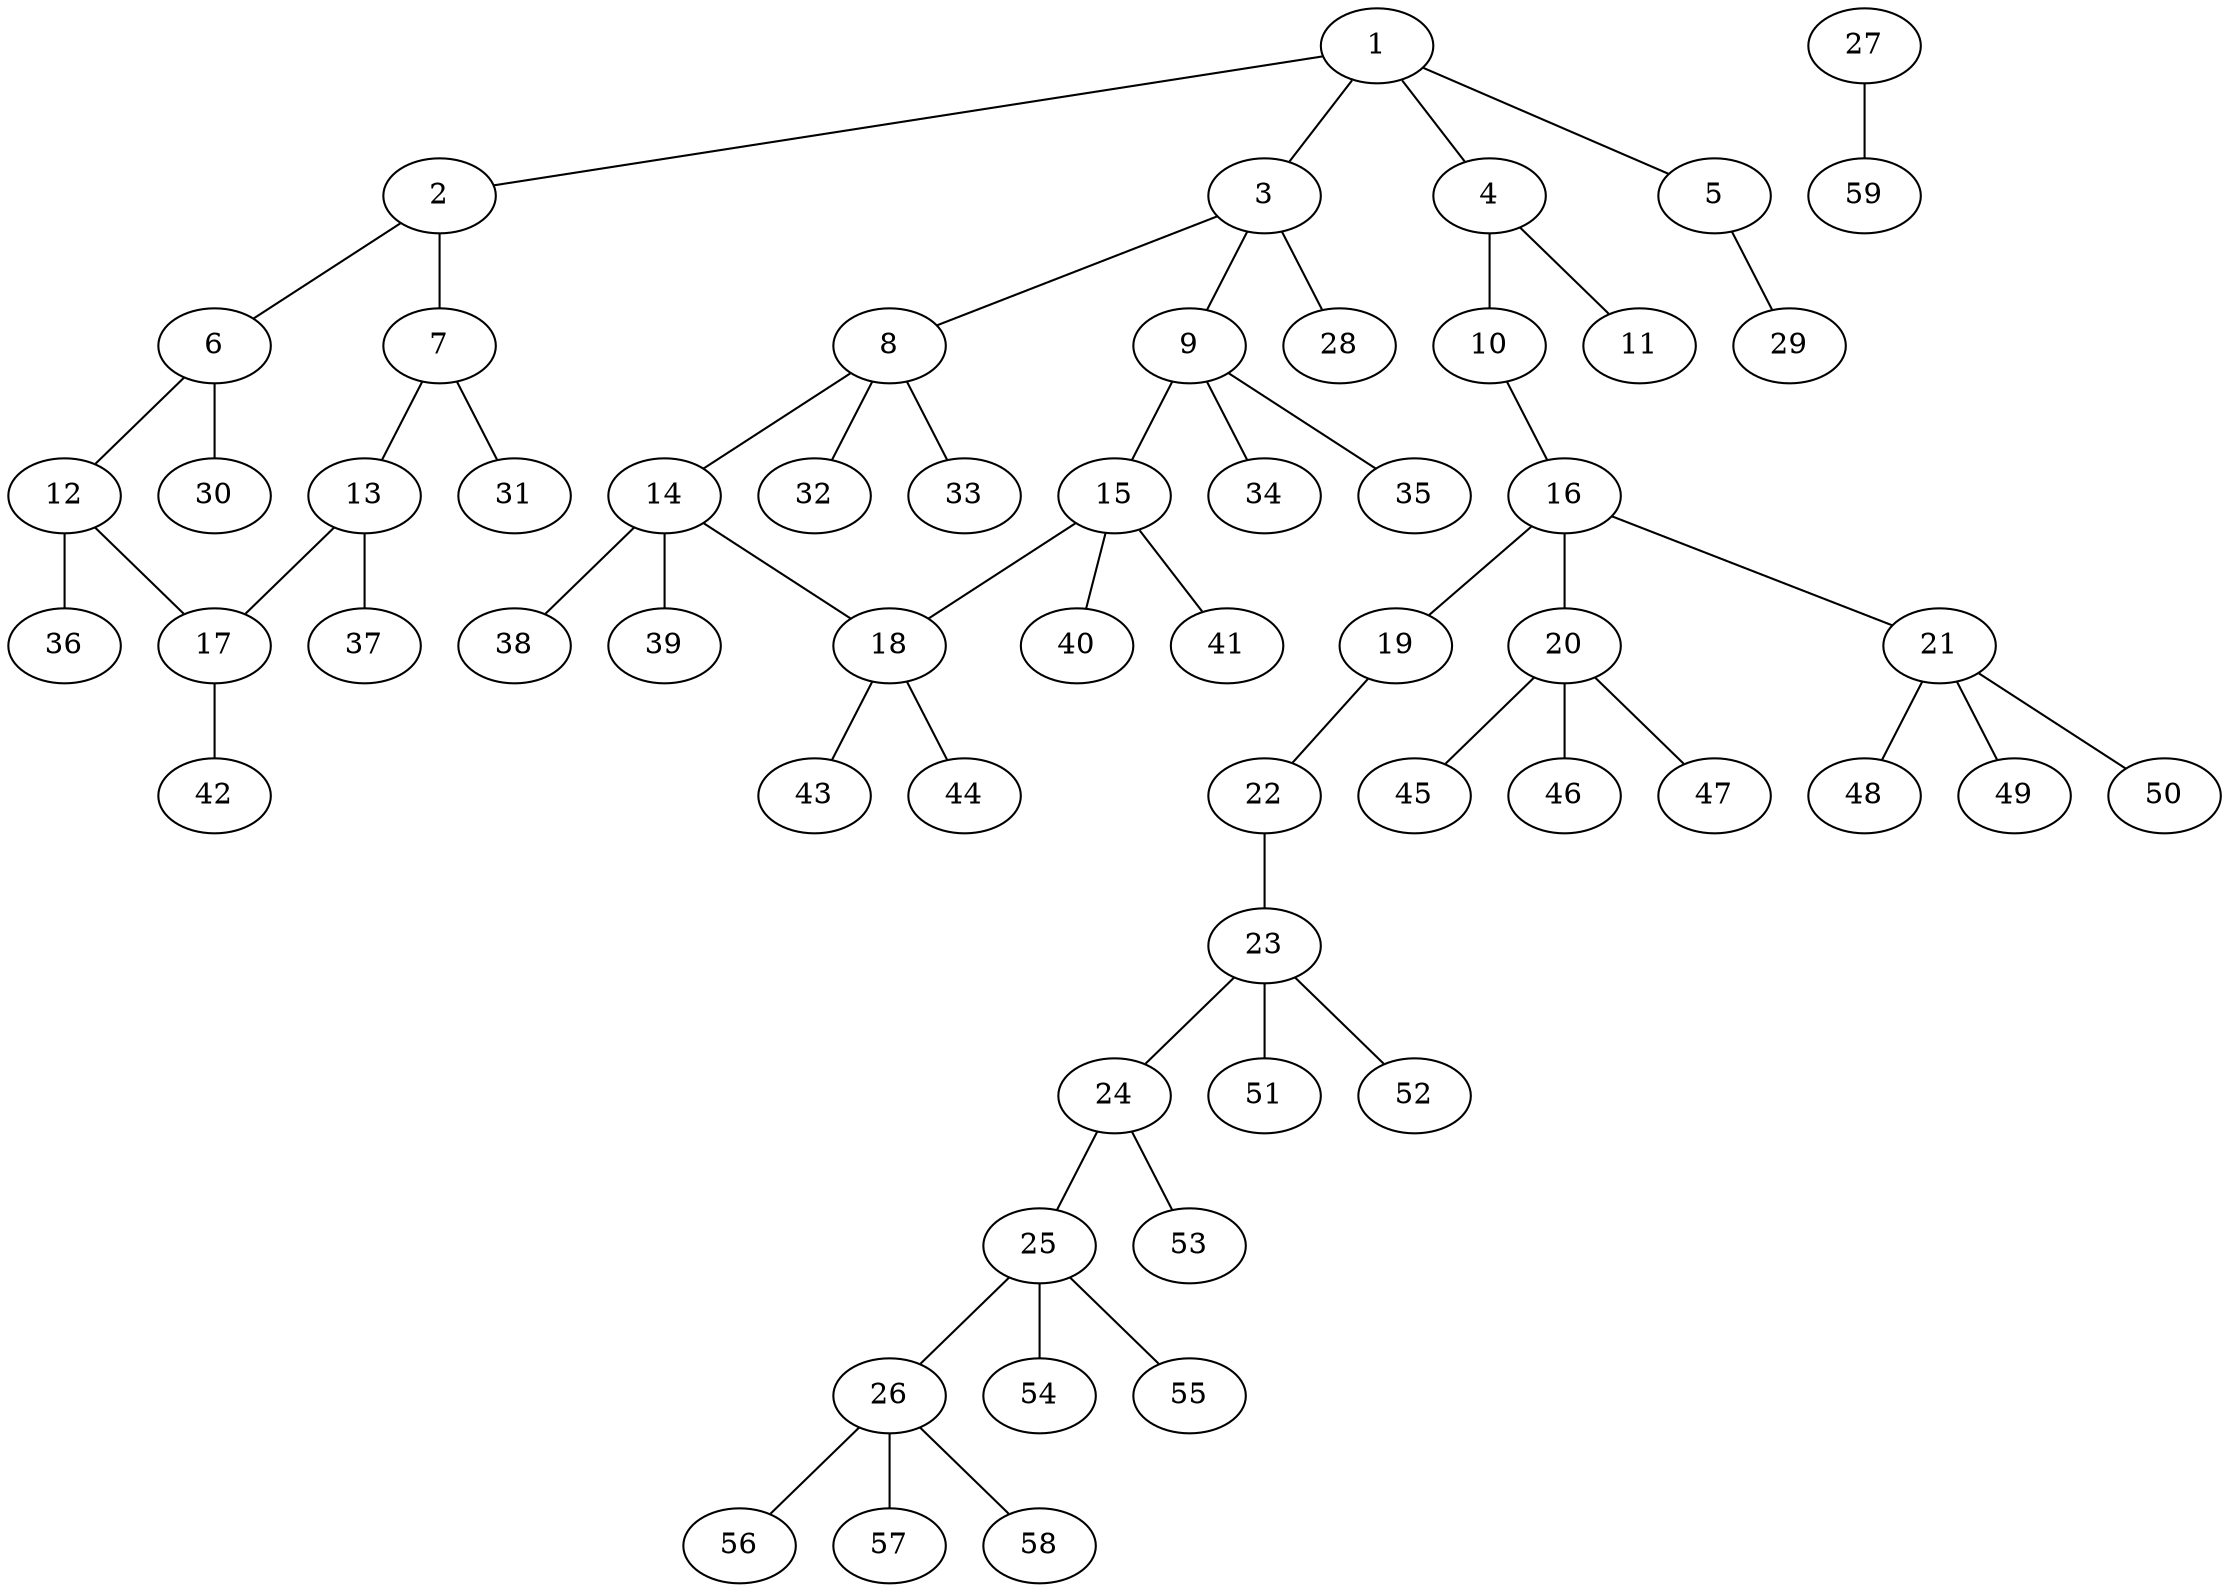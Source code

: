 graph molecule_1234 {
	1	 [chem=C];
	2	 [chem=C];
	1 -- 2	 [valence=1];
	3	 [chem=C];
	1 -- 3	 [valence=1];
	4	 [chem=C];
	1 -- 4	 [valence=1];
	5	 [chem=O];
	1 -- 5	 [valence=1];
	6	 [chem=C];
	2 -- 6	 [valence=2];
	7	 [chem=C];
	2 -- 7	 [valence=1];
	8	 [chem=C];
	3 -- 8	 [valence=1];
	9	 [chem=C];
	3 -- 9	 [valence=1];
	28	 [chem=H];
	3 -- 28	 [valence=1];
	10	 [chem=O];
	4 -- 10	 [valence=1];
	11	 [chem=O];
	4 -- 11	 [valence=2];
	29	 [chem=H];
	5 -- 29	 [valence=1];
	12	 [chem=C];
	6 -- 12	 [valence=1];
	30	 [chem=H];
	6 -- 30	 [valence=1];
	13	 [chem=C];
	7 -- 13	 [valence=2];
	31	 [chem=H];
	7 -- 31	 [valence=1];
	14	 [chem=C];
	8 -- 14	 [valence=1];
	32	 [chem=H];
	8 -- 32	 [valence=1];
	33	 [chem=H];
	8 -- 33	 [valence=1];
	15	 [chem=C];
	9 -- 15	 [valence=1];
	34	 [chem=H];
	9 -- 34	 [valence=1];
	35	 [chem=H];
	9 -- 35	 [valence=1];
	16	 [chem=C];
	10 -- 16	 [valence=1];
	17	 [chem=C];
	12 -- 17	 [valence=2];
	36	 [chem=H];
	12 -- 36	 [valence=1];
	13 -- 17	 [valence=1];
	37	 [chem=H];
	13 -- 37	 [valence=1];
	18	 [chem=C];
	14 -- 18	 [valence=1];
	38	 [chem=H];
	14 -- 38	 [valence=1];
	39	 [chem=H];
	14 -- 39	 [valence=1];
	15 -- 18	 [valence=1];
	40	 [chem=H];
	15 -- 40	 [valence=1];
	41	 [chem=H];
	15 -- 41	 [valence=1];
	19	 [chem=C];
	16 -- 19	 [valence=1];
	20	 [chem=C];
	16 -- 20	 [valence=1];
	21	 [chem=C];
	16 -- 21	 [valence=1];
	42	 [chem=H];
	17 -- 42	 [valence=1];
	43	 [chem=H];
	18 -- 43	 [valence=1];
	44	 [chem=H];
	18 -- 44	 [valence=1];
	22	 [chem=C];
	19 -- 22	 [valence=3];
	45	 [chem=H];
	20 -- 45	 [valence=1];
	46	 [chem=H];
	20 -- 46	 [valence=1];
	47	 [chem=H];
	20 -- 47	 [valence=1];
	48	 [chem=H];
	21 -- 48	 [valence=1];
	49	 [chem=H];
	21 -- 49	 [valence=1];
	50	 [chem=H];
	21 -- 50	 [valence=1];
	23	 [chem=C];
	22 -- 23	 [valence=1];
	24	 [chem=N];
	23 -- 24	 [valence=1];
	51	 [chem=H];
	23 -- 51	 [valence=1];
	52	 [chem=H];
	23 -- 52	 [valence=1];
	25	 [chem=C];
	24 -- 25	 [valence=1];
	53	 [chem=H];
	24 -- 53	 [valence=1];
	26	 [chem=C];
	25 -- 26	 [valence=1];
	54	 [chem=H];
	25 -- 54	 [valence=1];
	55	 [chem=H];
	25 -- 55	 [valence=1];
	56	 [chem=H];
	26 -- 56	 [valence=1];
	57	 [chem=H];
	26 -- 57	 [valence=1];
	58	 [chem=H];
	26 -- 58	 [valence=1];
	27	 [chem=Cl];
	59	 [chem=H];
	27 -- 59	 [valence=1];
}
